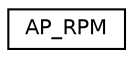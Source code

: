 digraph "Graphical Class Hierarchy"
{
 // INTERACTIVE_SVG=YES
  edge [fontname="Helvetica",fontsize="10",labelfontname="Helvetica",labelfontsize="10"];
  node [fontname="Helvetica",fontsize="10",shape=record];
  rankdir="LR";
  Node1 [label="AP_RPM",height=0.2,width=0.4,color="black", fillcolor="white", style="filled",URL="$classAP__RPM.html"];
}
